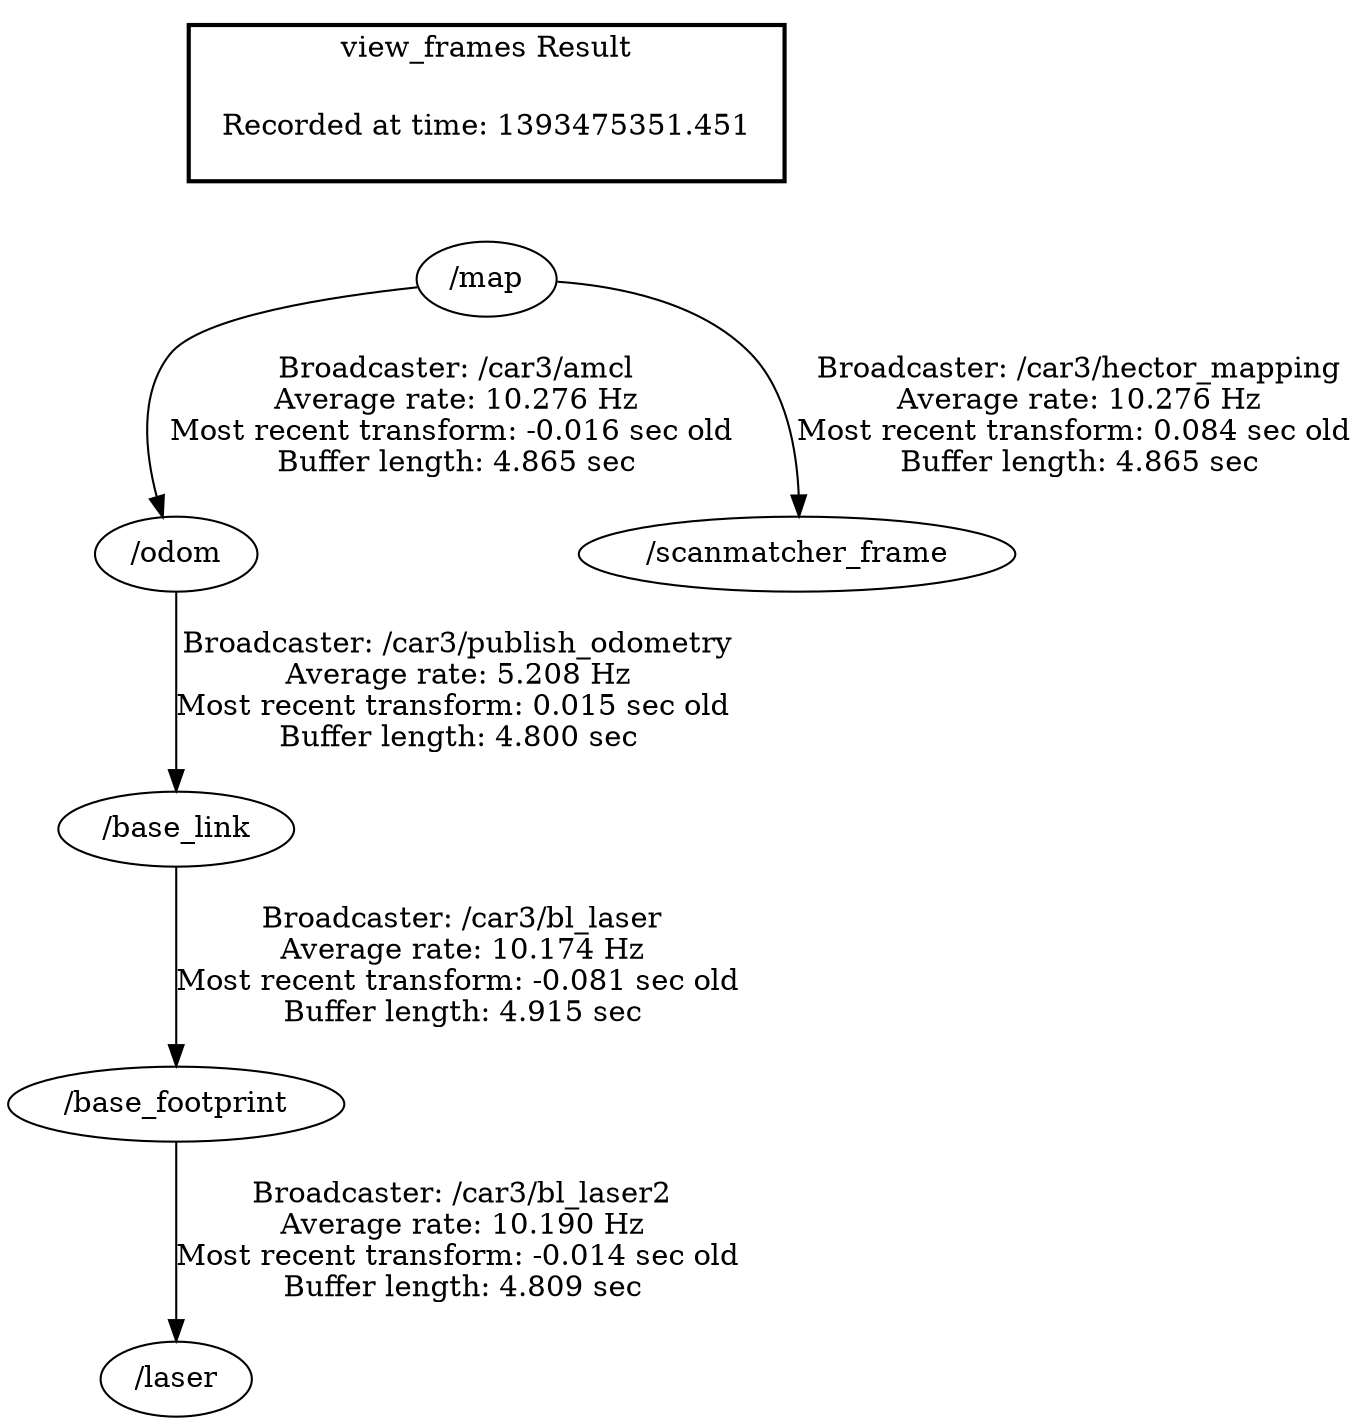 digraph G {
"/base_link" -> "/base_footprint"[label="Broadcaster: /car3/bl_laser\nAverage rate: 10.174 Hz\nMost recent transform: -0.081 sec old \nBuffer length: 4.915 sec\n"];
"/odom" -> "/base_link"[label="Broadcaster: /car3/publish_odometry\nAverage rate: 5.208 Hz\nMost recent transform: 0.015 sec old \nBuffer length: 4.800 sec\n"];
"/base_footprint" -> "/laser"[label="Broadcaster: /car3/bl_laser2\nAverage rate: 10.190 Hz\nMost recent transform: -0.014 sec old \nBuffer length: 4.809 sec\n"];
"/map" -> "/scanmatcher_frame"[label="Broadcaster: /car3/hector_mapping\nAverage rate: 10.276 Hz\nMost recent transform: 0.084 sec old \nBuffer length: 4.865 sec\n"];
"/map" -> "/odom"[label="Broadcaster: /car3/amcl\nAverage rate: 10.276 Hz\nMost recent transform: -0.016 sec old \nBuffer length: 4.865 sec\n"];
edge [style=invis];
 subgraph cluster_legend { style=bold; color=black; label ="view_frames Result";
"Recorded at time: 1393475351.451"[ shape=plaintext ] ;
 }->"/map";
}